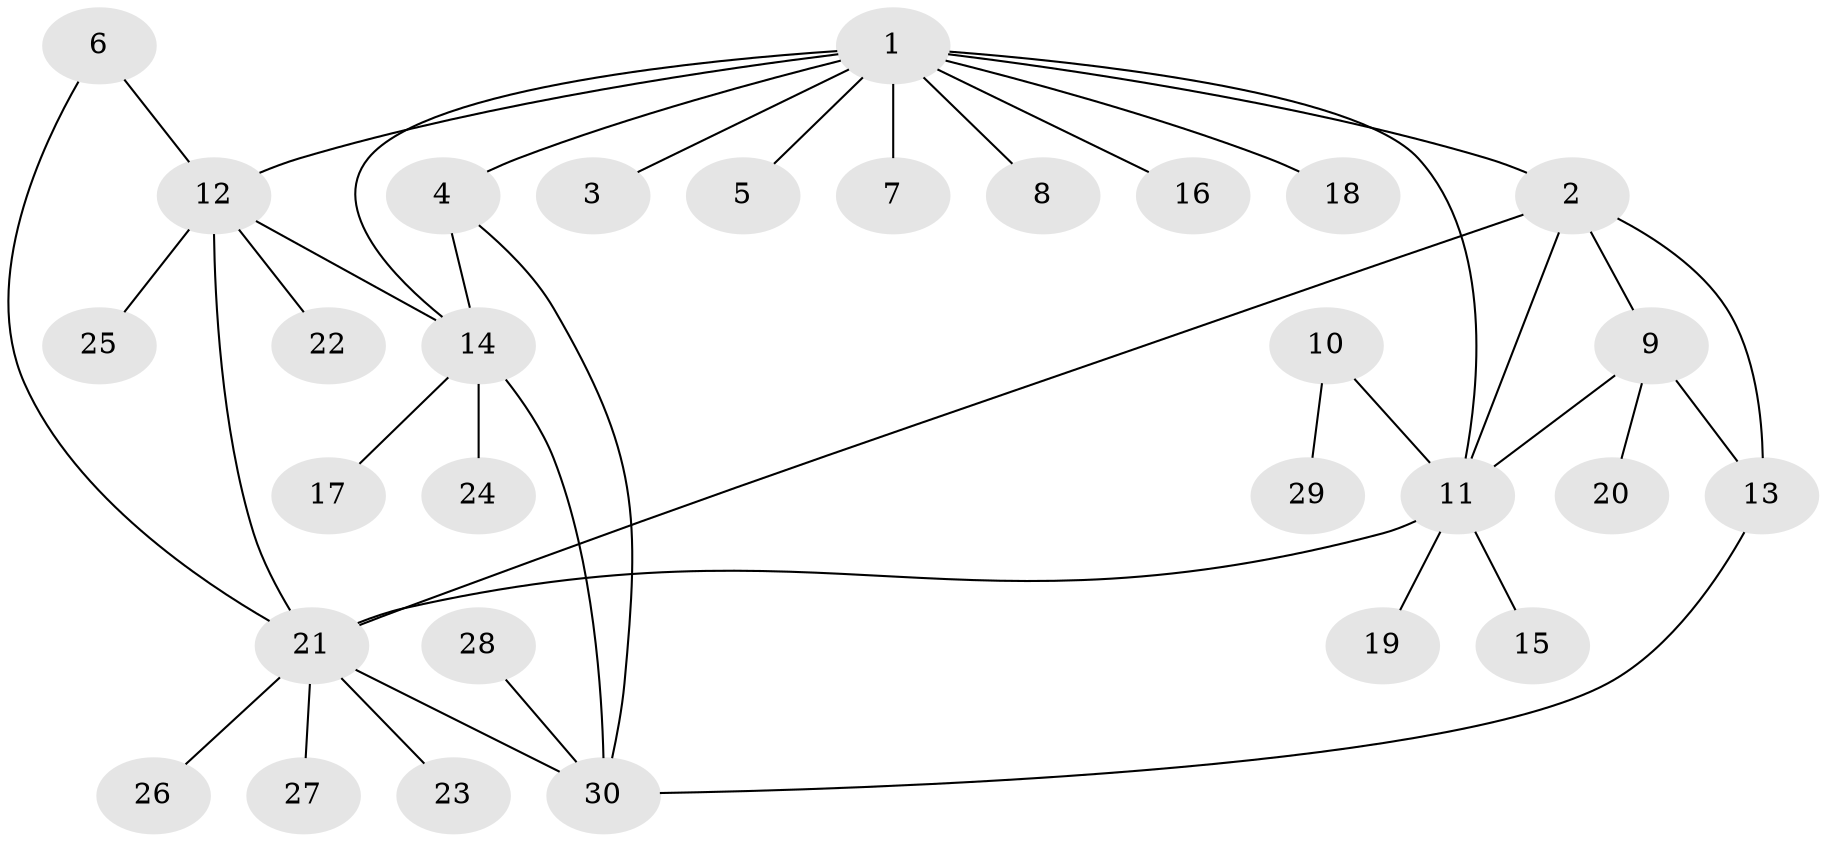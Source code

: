 // original degree distribution, {6: 0.05, 2: 0.18333333333333332, 8: 0.03333333333333333, 3: 0.08333333333333333, 5: 0.06666666666666667, 9: 0.016666666666666666, 4: 0.03333333333333333, 7: 0.016666666666666666, 1: 0.5166666666666667}
// Generated by graph-tools (version 1.1) at 2025/50/03/09/25 03:50:35]
// undirected, 30 vertices, 40 edges
graph export_dot {
graph [start="1"]
  node [color=gray90,style=filled];
  1;
  2;
  3;
  4;
  5;
  6;
  7;
  8;
  9;
  10;
  11;
  12;
  13;
  14;
  15;
  16;
  17;
  18;
  19;
  20;
  21;
  22;
  23;
  24;
  25;
  26;
  27;
  28;
  29;
  30;
  1 -- 2 [weight=1.0];
  1 -- 3 [weight=1.0];
  1 -- 4 [weight=1.0];
  1 -- 5 [weight=1.0];
  1 -- 7 [weight=1.0];
  1 -- 8 [weight=1.0];
  1 -- 11 [weight=2.0];
  1 -- 12 [weight=2.0];
  1 -- 14 [weight=1.0];
  1 -- 16 [weight=1.0];
  1 -- 18 [weight=1.0];
  2 -- 9 [weight=1.0];
  2 -- 11 [weight=1.0];
  2 -- 13 [weight=1.0];
  2 -- 21 [weight=1.0];
  4 -- 14 [weight=1.0];
  4 -- 30 [weight=1.0];
  6 -- 12 [weight=1.0];
  6 -- 21 [weight=1.0];
  9 -- 11 [weight=1.0];
  9 -- 13 [weight=1.0];
  9 -- 20 [weight=1.0];
  10 -- 11 [weight=1.0];
  10 -- 29 [weight=1.0];
  11 -- 15 [weight=1.0];
  11 -- 19 [weight=1.0];
  11 -- 21 [weight=1.0];
  12 -- 14 [weight=1.0];
  12 -- 21 [weight=1.0];
  12 -- 22 [weight=1.0];
  12 -- 25 [weight=1.0];
  13 -- 30 [weight=1.0];
  14 -- 17 [weight=1.0];
  14 -- 24 [weight=1.0];
  14 -- 30 [weight=1.0];
  21 -- 23 [weight=1.0];
  21 -- 26 [weight=1.0];
  21 -- 27 [weight=1.0];
  21 -- 30 [weight=1.0];
  28 -- 30 [weight=1.0];
}
